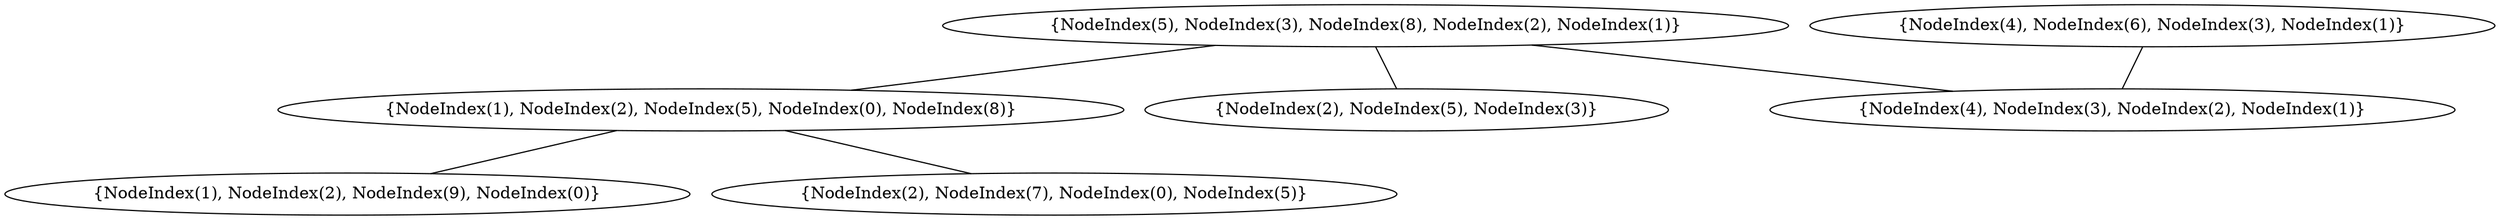 graph {
    0 [ label = "{NodeIndex(1), NodeIndex(2), NodeIndex(9), NodeIndex(0)}" ]
    1 [ label = "{NodeIndex(2), NodeIndex(7), NodeIndex(0), NodeIndex(5)}" ]
    2 [ label = "{NodeIndex(1), NodeIndex(2), NodeIndex(5), NodeIndex(0), NodeIndex(8)}" ]
    3 [ label = "{NodeIndex(4), NodeIndex(3), NodeIndex(2), NodeIndex(1)}" ]
    4 [ label = "{NodeIndex(2), NodeIndex(5), NodeIndex(3)}" ]
    5 [ label = "{NodeIndex(5), NodeIndex(3), NodeIndex(8), NodeIndex(2), NodeIndex(1)}" ]
    6 [ label = "{NodeIndex(4), NodeIndex(6), NodeIndex(3), NodeIndex(1)}" ]
    5 -- 2 [ ]
    5 -- 4 [ ]
    6 -- 3 [ ]
    2 -- 0 [ ]
    5 -- 3 [ ]
    2 -- 1 [ ]
}
